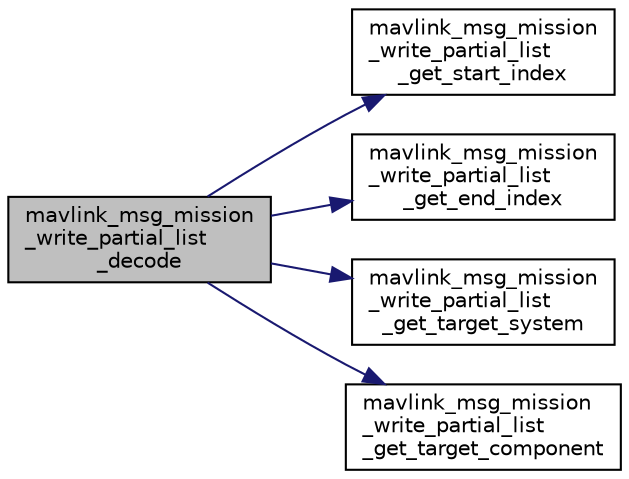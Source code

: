 digraph "mavlink_msg_mission_write_partial_list_decode"
{
 // INTERACTIVE_SVG=YES
  edge [fontname="Helvetica",fontsize="10",labelfontname="Helvetica",labelfontsize="10"];
  node [fontname="Helvetica",fontsize="10",shape=record];
  rankdir="LR";
  Node1 [label="mavlink_msg_mission\l_write_partial_list\l_decode",height=0.2,width=0.4,color="black", fillcolor="grey75", style="filled", fontcolor="black"];
  Node1 -> Node2 [color="midnightblue",fontsize="10",style="solid",fontname="Helvetica"];
  Node2 [label="mavlink_msg_mission\l_write_partial_list\l_get_start_index",height=0.2,width=0.4,color="black", fillcolor="white", style="filled",URL="$mavlink__msg__mission__write__partial__list_8h.html#a76f10d39b8ec8d98ab13da4419d9fee2",tooltip="Get field start_index from mission_write_partial_list message. "];
  Node1 -> Node3 [color="midnightblue",fontsize="10",style="solid",fontname="Helvetica"];
  Node3 [label="mavlink_msg_mission\l_write_partial_list\l_get_end_index",height=0.2,width=0.4,color="black", fillcolor="white", style="filled",URL="$mavlink__msg__mission__write__partial__list_8h.html#aa122ff1ffd63d8500f155ab0189bb575",tooltip="Get field end_index from mission_write_partial_list message. "];
  Node1 -> Node4 [color="midnightblue",fontsize="10",style="solid",fontname="Helvetica"];
  Node4 [label="mavlink_msg_mission\l_write_partial_list\l_get_target_system",height=0.2,width=0.4,color="black", fillcolor="white", style="filled",URL="$mavlink__msg__mission__write__partial__list_8h.html#a87d1b4f913c43c842dbea35d2596350a",tooltip="Send a mission_write_partial_list message. "];
  Node1 -> Node5 [color="midnightblue",fontsize="10",style="solid",fontname="Helvetica"];
  Node5 [label="mavlink_msg_mission\l_write_partial_list\l_get_target_component",height=0.2,width=0.4,color="black", fillcolor="white", style="filled",URL="$mavlink__msg__mission__write__partial__list_8h.html#a756c4a889c90b0a9e939a5ef6e723fb7",tooltip="Get field target_component from mission_write_partial_list message. "];
}
